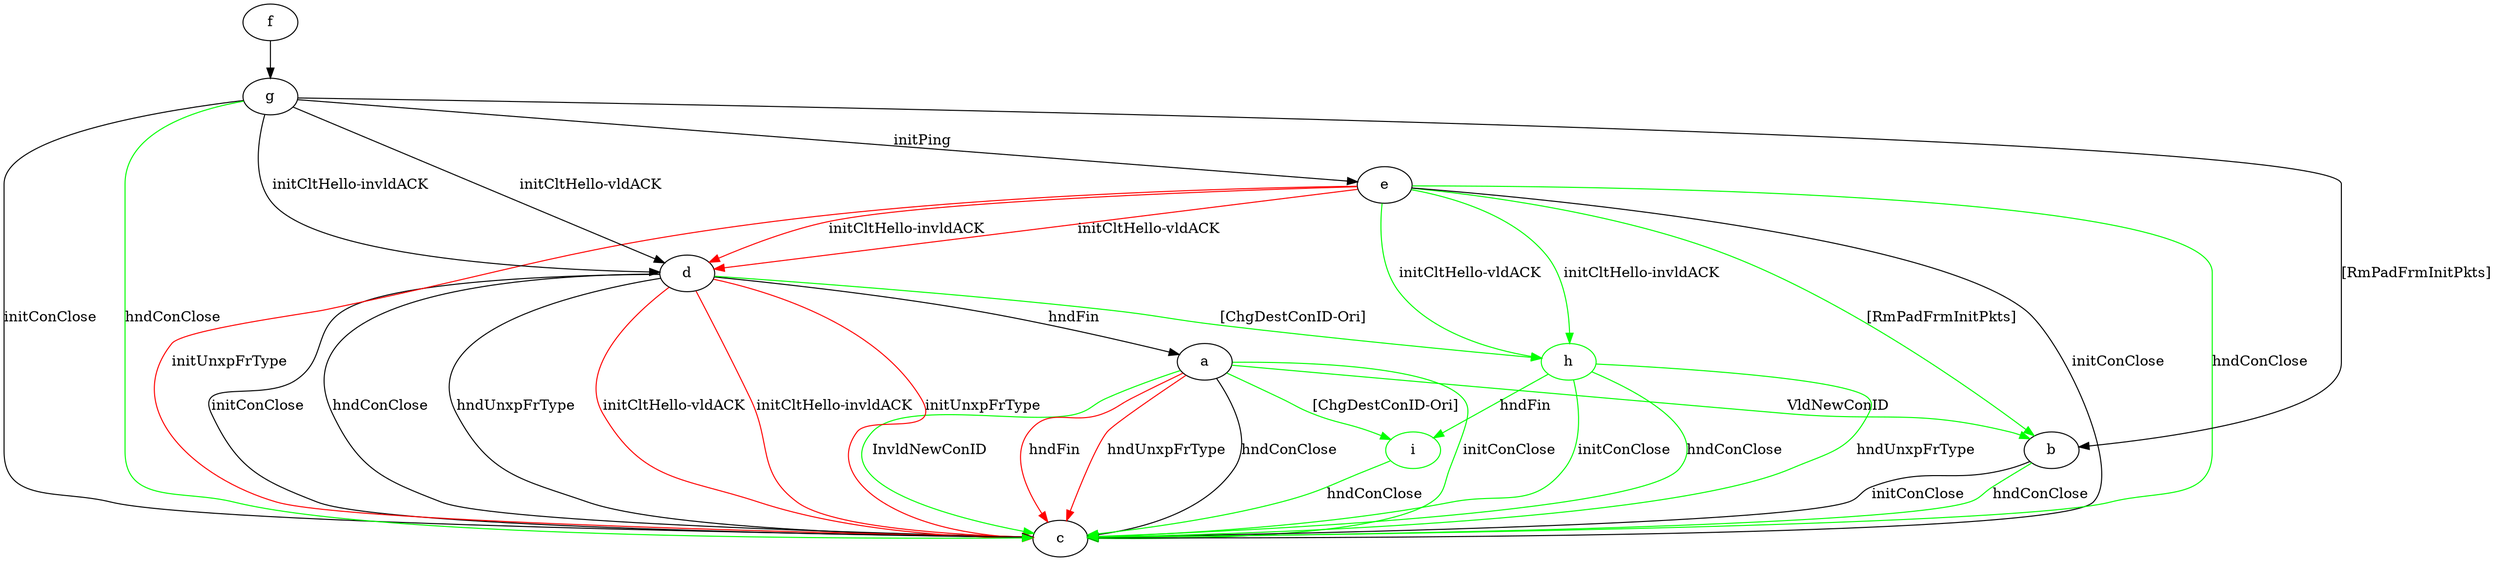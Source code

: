 digraph "" {
	a -> b	[key=0,
		color=green,
		label="VldNewConID "];
	a -> c	[key=0,
		label="hndConClose "];
	a -> c	[key=1,
		color=green,
		label="initConClose "];
	a -> c	[key=2,
		color=green,
		label="InvldNewConID "];
	a -> c	[key=3,
		color=red,
		label="hndFin "];
	a -> c	[key=4,
		color=red,
		label="hndUnxpFrType "];
	i	[color=green];
	a -> i	[key=0,
		color=green,
		label="[ChgDestConID-Ori] "];
	b -> c	[key=0,
		label="initConClose "];
	b -> c	[key=1,
		color=green,
		label="hndConClose "];
	d -> a	[key=0,
		label="hndFin "];
	d -> c	[key=0,
		label="initConClose "];
	d -> c	[key=1,
		label="hndConClose "];
	d -> c	[key=2,
		label="hndUnxpFrType "];
	d -> c	[key=3,
		color=red,
		label="initCltHello-vldACK "];
	d -> c	[key=4,
		color=red,
		label="initCltHello-invldACK "];
	d -> c	[key=5,
		color=red,
		label="initUnxpFrType "];
	h	[color=green];
	d -> h	[key=0,
		color=green,
		label="[ChgDestConID-Ori] "];
	e -> b	[key=0,
		color=green,
		label="[RmPadFrmInitPkts] "];
	e -> c	[key=0,
		label="initConClose "];
	e -> c	[key=1,
		color=green,
		label="hndConClose "];
	e -> c	[key=2,
		color=red,
		label="initUnxpFrType "];
	e -> d	[key=0,
		color=red,
		label="initCltHello-vldACK "];
	e -> d	[key=1,
		color=red,
		label="initCltHello-invldACK "];
	e -> h	[key=0,
		color=green,
		label="initCltHello-vldACK "];
	e -> h	[key=1,
		color=green,
		label="initCltHello-invldACK "];
	f -> g	[key=0];
	g -> b	[key=0,
		label="[RmPadFrmInitPkts] "];
	g -> c	[key=0,
		label="initConClose "];
	g -> c	[key=1,
		color=green,
		label="hndConClose "];
	g -> d	[key=0,
		label="initCltHello-vldACK "];
	g -> d	[key=1,
		label="initCltHello-invldACK "];
	g -> e	[key=0,
		label="initPing "];
	h -> c	[key=0,
		color=green,
		label="initConClose "];
	h -> c	[key=1,
		color=green,
		label="hndConClose "];
	h -> c	[key=2,
		color=green,
		label="hndUnxpFrType "];
	h -> i	[key=0,
		color=green,
		label="hndFin "];
	i -> c	[key=0,
		color=green,
		label="hndConClose "];
}
